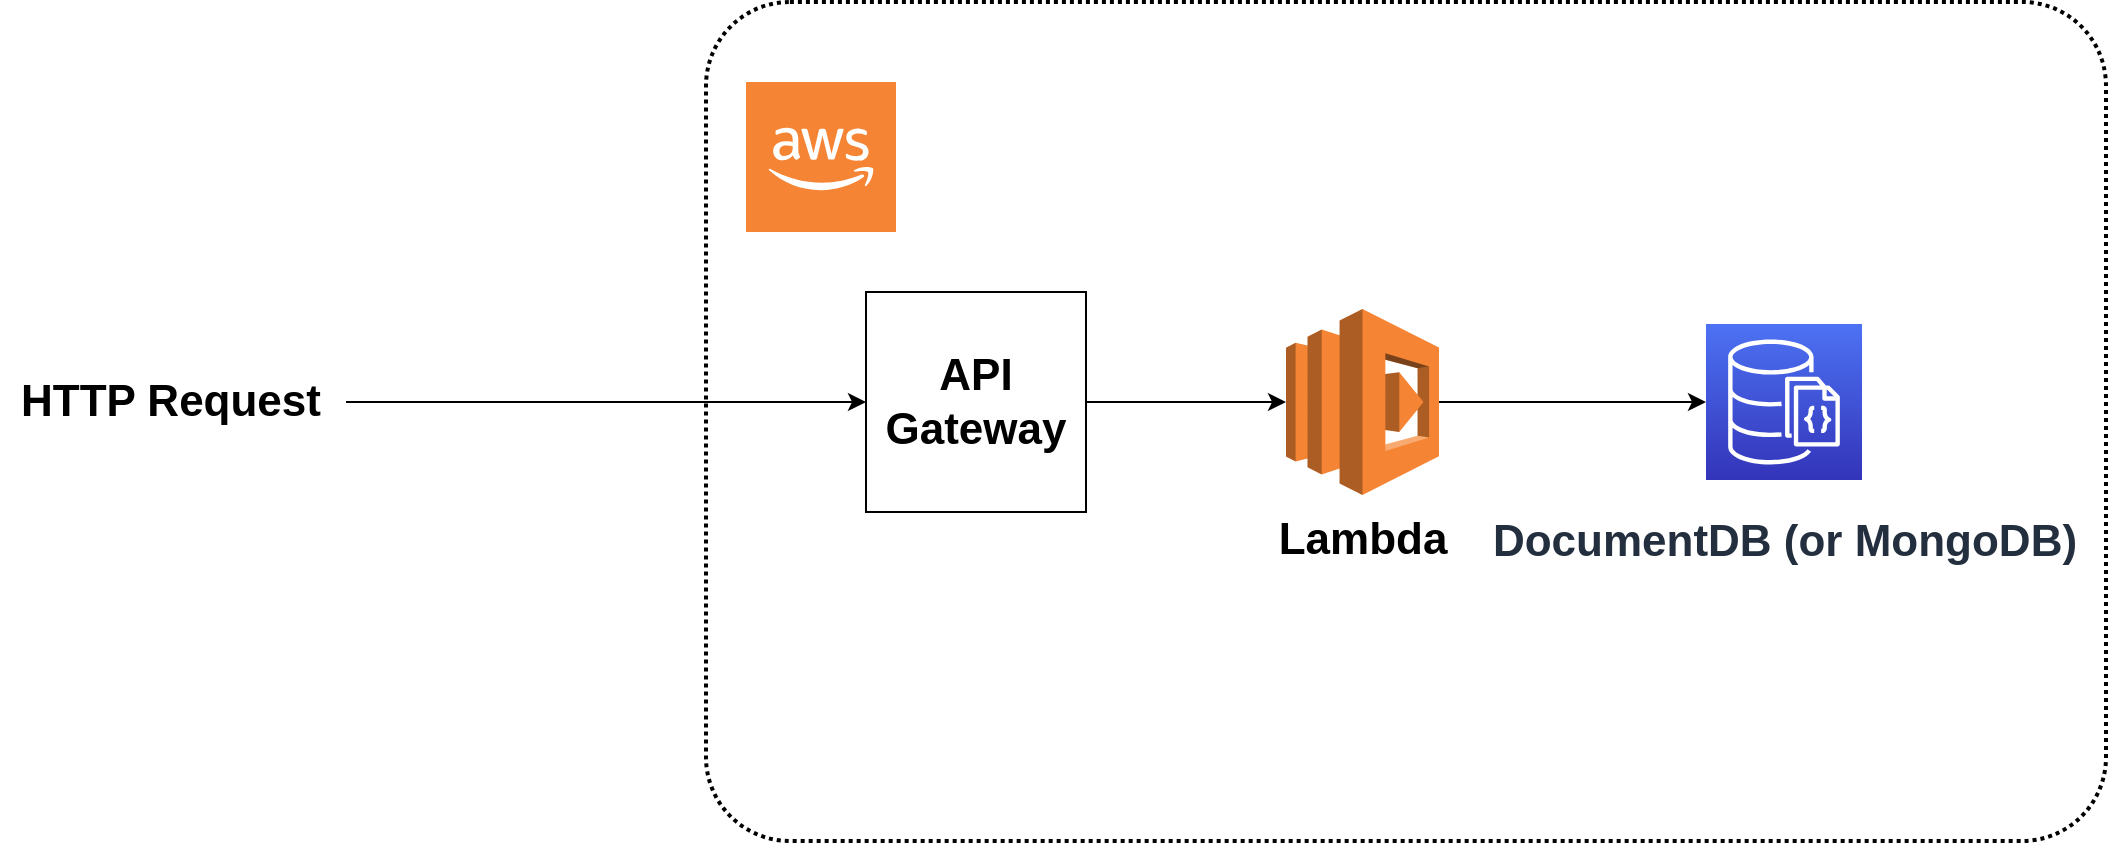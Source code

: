 <mxfile version="20.2.8" type="github">
  <diagram id="SxvGs1MgPhz-BOlLEVMJ" name="Страница 1">
    <mxGraphModel dx="2056" dy="734" grid="1" gridSize="10" guides="1" tooltips="1" connect="1" arrows="1" fold="1" page="1" pageScale="1" pageWidth="827" pageHeight="1169" math="0" shadow="0">
      <root>
        <mxCell id="0" />
        <mxCell id="1" parent="0" />
        <mxCell id="J1NBkm5F0e_okl7A6YDC-1" value="" style="outlineConnect=0;dashed=0;verticalLabelPosition=bottom;verticalAlign=top;align=center;html=1;shape=mxgraph.aws3.cloud_2;fillColor=#F58534;gradientColor=none;" vertex="1" parent="1">
          <mxGeometry x="60" y="80" width="75" height="75" as="geometry" />
        </mxCell>
        <mxCell id="J1NBkm5F0e_okl7A6YDC-4" value="" style="rounded=1;arcSize=10;dashed=1;fillColor=none;gradientColor=none;dashPattern=1 1;strokeWidth=2;" vertex="1" parent="1">
          <mxGeometry x="40" y="40" width="700" height="419.5" as="geometry" />
        </mxCell>
        <mxCell id="J1NBkm5F0e_okl7A6YDC-6" value="" style="endArrow=classic;html=1;rounded=0;fontStyle=1;fontSize=15;" edge="1" parent="1" target="J1NBkm5F0e_okl7A6YDC-9">
          <mxGeometry width="50" height="50" relative="1" as="geometry">
            <mxPoint x="-140" y="240" as="sourcePoint" />
            <mxPoint x="340" y="360" as="targetPoint" />
            <Array as="points">
              <mxPoint x="-80" y="240" />
            </Array>
          </mxGeometry>
        </mxCell>
        <mxCell id="J1NBkm5F0e_okl7A6YDC-7" value="HTTP Request" style="text;html=1;align=center;verticalAlign=middle;resizable=0;points=[];autosize=1;strokeColor=none;fillColor=none;fontSize=22;fontStyle=1" vertex="1" parent="1">
          <mxGeometry x="-313" y="220" width="170" height="40" as="geometry" />
        </mxCell>
        <mxCell id="J1NBkm5F0e_okl7A6YDC-9" value="&lt;div&gt;&lt;b&gt;API Gateway&lt;/b&gt;&lt;/div&gt;" style="whiteSpace=wrap;html=1;aspect=fixed;fontSize=22;" vertex="1" parent="1">
          <mxGeometry x="120" y="185" width="110" height="110" as="geometry" />
        </mxCell>
        <mxCell id="J1NBkm5F0e_okl7A6YDC-10" value="&lt;p style=&quot;line-height: 0;&quot;&gt;&lt;b&gt;&lt;font style=&quot;font-size: 22px;&quot;&gt;Lambda&lt;/font&gt;&lt;/b&gt;&lt;/p&gt;" style="outlineConnect=0;dashed=0;verticalLabelPosition=bottom;verticalAlign=top;align=center;html=1;shape=mxgraph.aws3.lambda;fillColor=#F58534;gradientColor=none;fontSize=15;" vertex="1" parent="1">
          <mxGeometry x="330" y="193.5" width="76.5" height="93" as="geometry" />
        </mxCell>
        <mxCell id="J1NBkm5F0e_okl7A6YDC-11" value="" style="endArrow=classic;html=1;rounded=0;fontSize=15;exitX=1;exitY=0.5;exitDx=0;exitDy=0;" edge="1" parent="1" source="J1NBkm5F0e_okl7A6YDC-9" target="J1NBkm5F0e_okl7A6YDC-10">
          <mxGeometry width="50" height="50" relative="1" as="geometry">
            <mxPoint x="290" y="410" as="sourcePoint" />
            <mxPoint x="340" y="360" as="targetPoint" />
          </mxGeometry>
        </mxCell>
        <mxCell id="J1NBkm5F0e_okl7A6YDC-12" value="&lt;p style=&quot;line-height: 1.1;&quot;&gt;&lt;b&gt;&lt;font style=&quot;font-size: 22px;&quot;&gt;DocumentDB (or MongoDB)&lt;/font&gt;&lt;/b&gt;&lt;/p&gt;" style="sketch=0;points=[[0,0,0],[0.25,0,0],[0.5,0,0],[0.75,0,0],[1,0,0],[0,1,0],[0.25,1,0],[0.5,1,0],[0.75,1,0],[1,1,0],[0,0.25,0],[0,0.5,0],[0,0.75,0],[1,0.25,0],[1,0.5,0],[1,0.75,0]];outlineConnect=0;fontColor=#232F3E;gradientColor=#4D72F3;gradientDirection=north;fillColor=#3334B9;strokeColor=#ffffff;dashed=0;verticalLabelPosition=bottom;verticalAlign=top;align=center;html=1;fontSize=12;fontStyle=0;aspect=fixed;shape=mxgraph.aws4.resourceIcon;resIcon=mxgraph.aws4.documentdb_with_mongodb_compatibility;" vertex="1" parent="1">
          <mxGeometry x="540" y="201" width="78" height="78" as="geometry" />
        </mxCell>
        <mxCell id="J1NBkm5F0e_okl7A6YDC-13" value="" style="endArrow=classic;html=1;rounded=0;fontSize=22;entryX=0;entryY=0.5;entryDx=0;entryDy=0;entryPerimeter=0;exitX=1;exitY=0.5;exitDx=0;exitDy=0;exitPerimeter=0;" edge="1" parent="1" source="J1NBkm5F0e_okl7A6YDC-10" target="J1NBkm5F0e_okl7A6YDC-12">
          <mxGeometry width="50" height="50" relative="1" as="geometry">
            <mxPoint x="290" y="410" as="sourcePoint" />
            <mxPoint x="340" y="360" as="targetPoint" />
          </mxGeometry>
        </mxCell>
      </root>
    </mxGraphModel>
  </diagram>
</mxfile>
